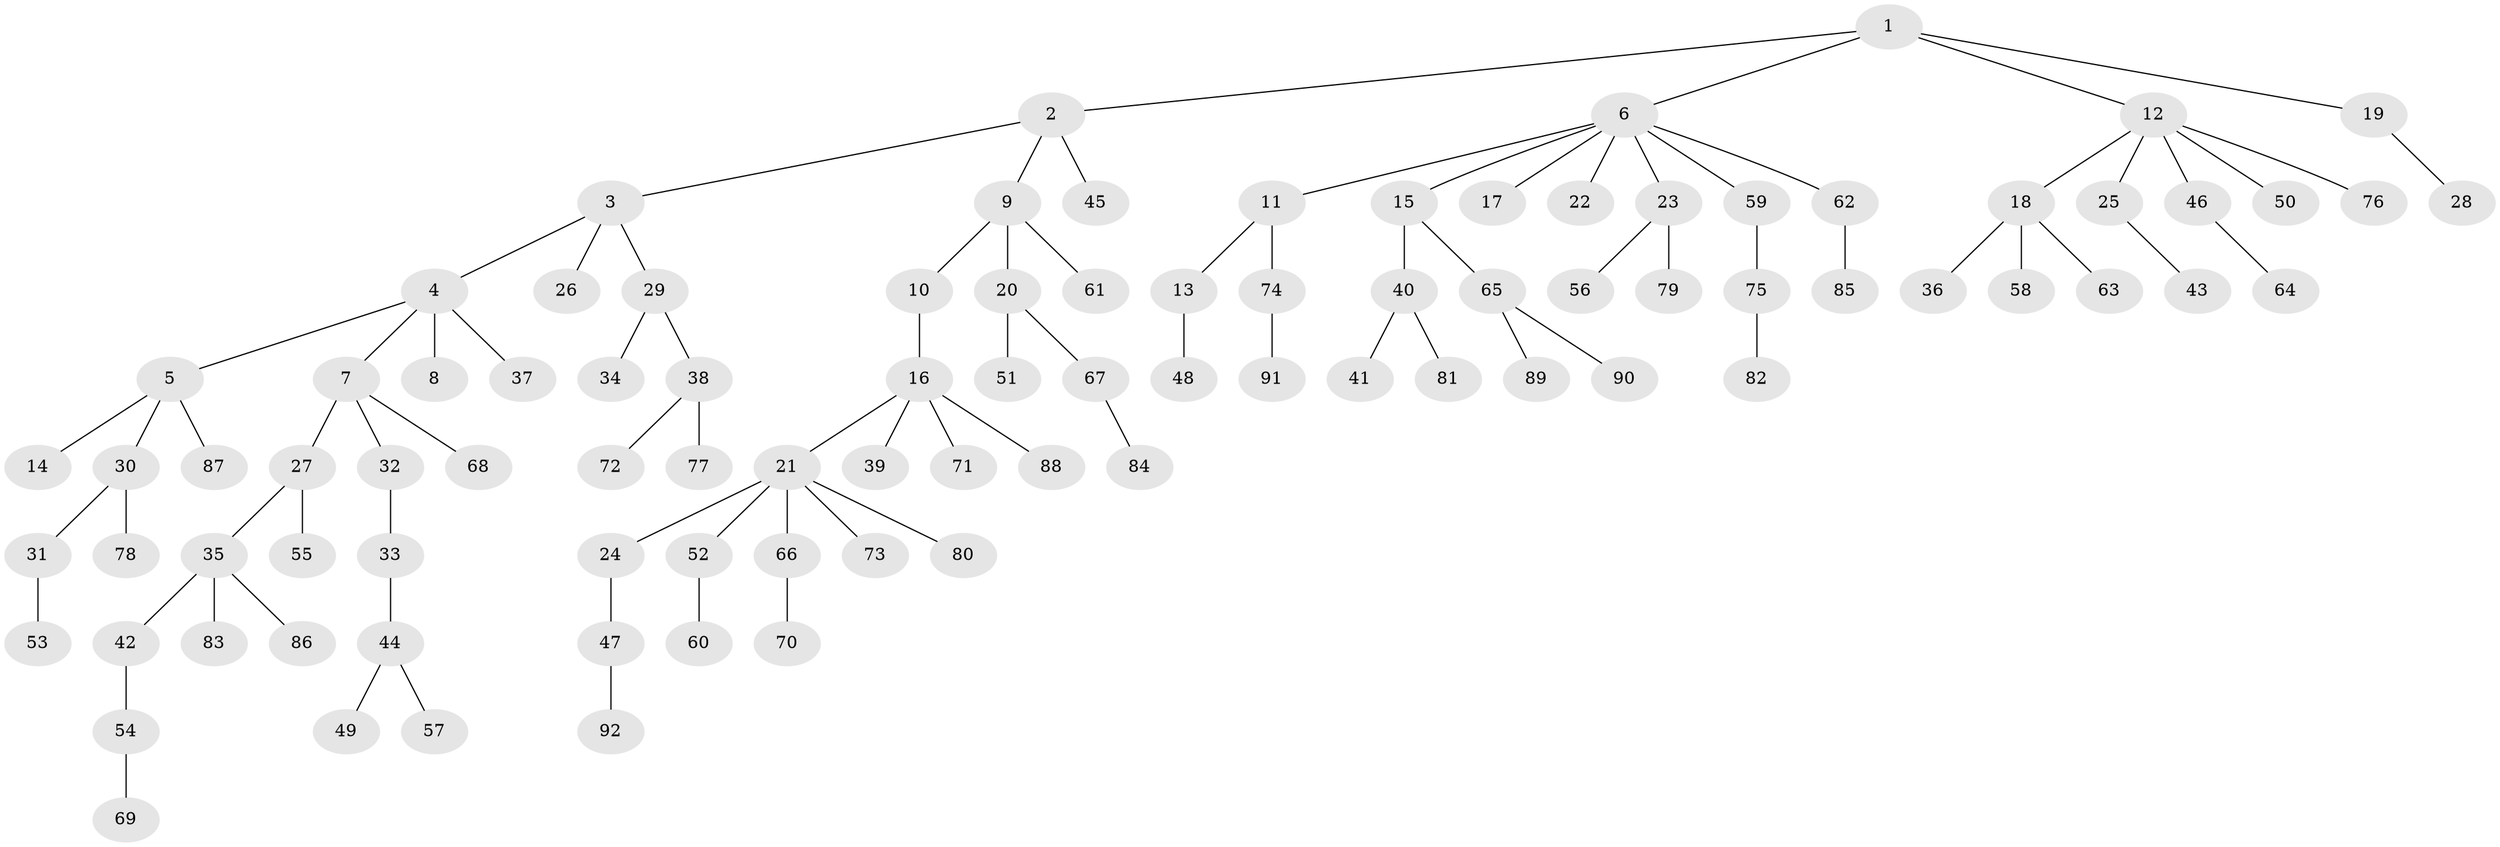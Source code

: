 // Generated by graph-tools (version 1.1) at 2025/26/03/09/25 03:26:28]
// undirected, 92 vertices, 91 edges
graph export_dot {
graph [start="1"]
  node [color=gray90,style=filled];
  1;
  2;
  3;
  4;
  5;
  6;
  7;
  8;
  9;
  10;
  11;
  12;
  13;
  14;
  15;
  16;
  17;
  18;
  19;
  20;
  21;
  22;
  23;
  24;
  25;
  26;
  27;
  28;
  29;
  30;
  31;
  32;
  33;
  34;
  35;
  36;
  37;
  38;
  39;
  40;
  41;
  42;
  43;
  44;
  45;
  46;
  47;
  48;
  49;
  50;
  51;
  52;
  53;
  54;
  55;
  56;
  57;
  58;
  59;
  60;
  61;
  62;
  63;
  64;
  65;
  66;
  67;
  68;
  69;
  70;
  71;
  72;
  73;
  74;
  75;
  76;
  77;
  78;
  79;
  80;
  81;
  82;
  83;
  84;
  85;
  86;
  87;
  88;
  89;
  90;
  91;
  92;
  1 -- 2;
  1 -- 6;
  1 -- 12;
  1 -- 19;
  2 -- 3;
  2 -- 9;
  2 -- 45;
  3 -- 4;
  3 -- 26;
  3 -- 29;
  4 -- 5;
  4 -- 7;
  4 -- 8;
  4 -- 37;
  5 -- 14;
  5 -- 30;
  5 -- 87;
  6 -- 11;
  6 -- 15;
  6 -- 17;
  6 -- 22;
  6 -- 23;
  6 -- 59;
  6 -- 62;
  7 -- 27;
  7 -- 32;
  7 -- 68;
  9 -- 10;
  9 -- 20;
  9 -- 61;
  10 -- 16;
  11 -- 13;
  11 -- 74;
  12 -- 18;
  12 -- 25;
  12 -- 46;
  12 -- 50;
  12 -- 76;
  13 -- 48;
  15 -- 40;
  15 -- 65;
  16 -- 21;
  16 -- 39;
  16 -- 71;
  16 -- 88;
  18 -- 36;
  18 -- 58;
  18 -- 63;
  19 -- 28;
  20 -- 51;
  20 -- 67;
  21 -- 24;
  21 -- 52;
  21 -- 66;
  21 -- 73;
  21 -- 80;
  23 -- 56;
  23 -- 79;
  24 -- 47;
  25 -- 43;
  27 -- 35;
  27 -- 55;
  29 -- 34;
  29 -- 38;
  30 -- 31;
  30 -- 78;
  31 -- 53;
  32 -- 33;
  33 -- 44;
  35 -- 42;
  35 -- 83;
  35 -- 86;
  38 -- 72;
  38 -- 77;
  40 -- 41;
  40 -- 81;
  42 -- 54;
  44 -- 49;
  44 -- 57;
  46 -- 64;
  47 -- 92;
  52 -- 60;
  54 -- 69;
  59 -- 75;
  62 -- 85;
  65 -- 89;
  65 -- 90;
  66 -- 70;
  67 -- 84;
  74 -- 91;
  75 -- 82;
}
